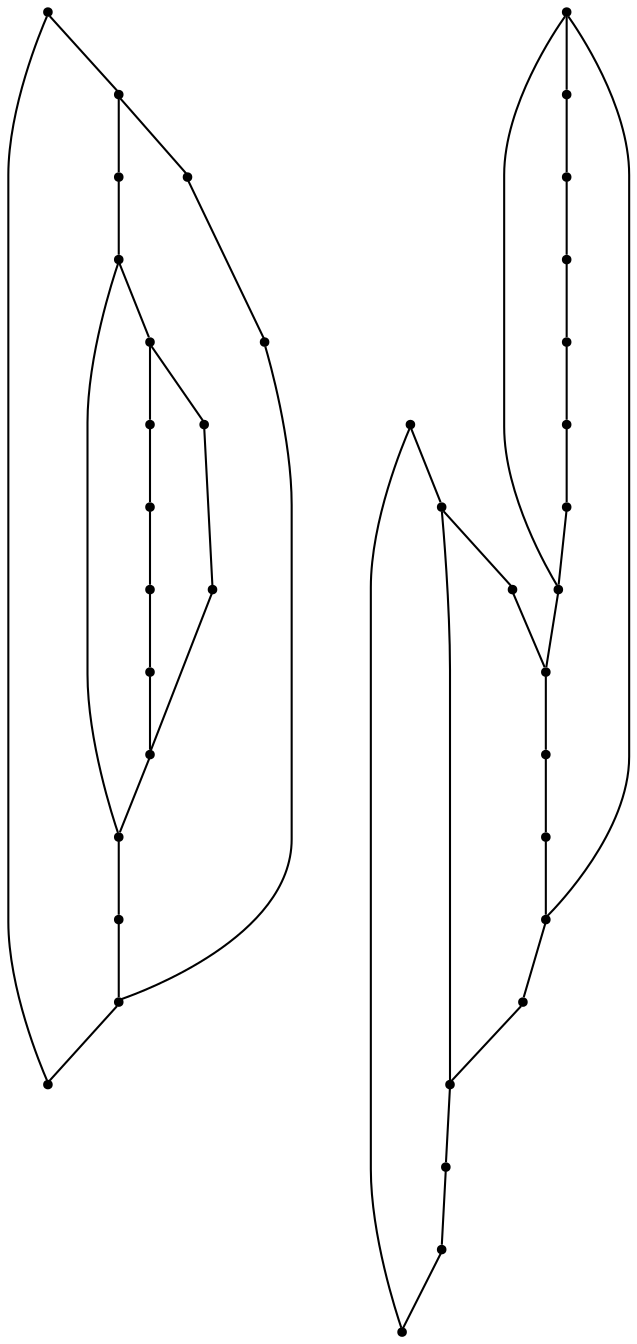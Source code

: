 graph {
  node [shape=point,comment="{\"directed\":false,\"doi\":\"10.1007/978-3-319-73915-1_14\",\"figure\":\"1\"}"]

  v0 [pos="1150.1759805813267,283.38772141027846"]
  v1 [pos="1116.8373362433283,283.3877214102785"]
  v2 [pos="1183.514624919325,283.38772141027846"]
  v3 [pos="1183.514624919325,350.0641929120673"]
  v4 [pos="1150.1759805813267,350.06419291206726"]
  v5 [pos="1050.159999876018,283.38772141027846"]
  v6 [pos="1116.837336243328,300.0568392857257"]
  v7 [pos="1116.8373362433283,333.39507503662"]
  v8 [pos="1116.8373362433283,350.0641929120673"]
  v9 [pos="1016.8213555380198,283.38772141027846"]
  v10 [pos="983.4827112000214,283.38772141027846"]
  v11 [pos="1050.1599998760182,350.0641929120673"]
  v12 [pos="1016.8213555380198,350.06419291206726"]
  v13 [pos="916.8043733151326,283.3877214102785"]
  v14 [pos="983.4827112000215,350.06419291206726"]
  v15 [pos="983.4827112000215,300.0568392857257"]
  v16 [pos="983.4827112000214,333.3950750366201"]
  v17 [pos="916.8043733151326,350.06419291206726"]
  v18 [pos="850.1270846391358,283.38772141027846"]
  v19 [pos="783.4497959631392,283.38772141027846"]
  v20 [pos="850.1270846391358,300.0568392857257"]
  v21 [pos="850.1270846391359,333.3950750366201"]
  v22 [pos="850.127084639136,350.06419291206726"]
  v23 [pos="750.1111516251407,283.3877214102785"]
  v24 [pos="716.7725072871424,283.38772141027846"]
  v25 [pos="783.4497959631392,350.06419291206726"]
  v26 [pos="750.1111516251407,350.06419291206726"]
  v27 [pos="716.7725072871424,333.3950750366201"]
  v28 [pos="716.7725072871424,350.0641929120673"]
  v29 [pos="716.7725072871424,300.0568392857257"]
  v30 [pos="650.0952186111456,283.38772141027846"]
  v31 [pos="650.0952186111456,350.06419291206726"]
  v32 [pos="616.7565742731472,350.06419291206726"]
  v33 [pos="583.4179299351489,350.06419291206726"]
  v34 [pos="616.7565742731472,283.38772141027846"]
  v35 [pos="583.4179299351489,283.38772141027846"]
  v36 [pos="583.4179299351489,300.0568392857257"]
  v37 [pos="583.4179299351489,333.39507503662"]

  v0 -- v1 [id="-1",pos="1150.1759805813267,283.38772141027846 1116.8373362433283,283.3877214102785 1116.8373362433283,283.3877214102785 1116.8373362433283,283.3877214102785"]
  v33 -- v37 [id="-2",pos="583.4179299351489,350.06419291206726 583.4179299351489,333.39507503662 583.4179299351489,333.39507503662 583.4179299351489,333.39507503662"]
  v37 -- v36 [id="-3",pos="583.4179299351489,333.39507503662 583.4179299351489,300.0568392857257 583.4179299351489,300.0568392857257 583.4179299351489,300.0568392857257"]
  v36 -- v35 [id="-4",pos="583.4179299351489,300.0568392857257 583.4179299351489,283.38772141027846 583.4179299351489,283.38772141027846 583.4179299351489,283.38772141027846"]
  v35 -- v34 [id="-5",pos="583.4179299351489,283.38772141027846 616.7565742731472,283.38772141027846 616.7565742731472,283.38772141027846 616.7565742731472,283.38772141027846"]
  v34 -- v30 [id="-6",pos="616.7565742731472,283.38772141027846 650.0952186111456,283.38772141027846 650.0952186111456,283.38772141027846 650.0952186111456,283.38772141027846"]
  v31 -- v28 [id="-9",pos="650.0952186111456,350.06419291206726 716.7725072871424,350.0641929120673 716.7725072871424,350.0641929120673 716.7725072871424,350.0641929120673"]
  v31 -- v32 [id="-10",pos="650.0952186111456,350.06419291206726 616.7565742731472,350.06419291206726 616.7565742731472,350.06419291206726 616.7565742731472,350.06419291206726"]
  v32 -- v33 [id="-11",pos="616.7565742731472,350.06419291206726 583.4179299351489,350.06419291206726 583.4179299351489,350.06419291206726 583.4179299351489,350.06419291206726"]
  v30 -- v24 [id="-12",pos="650.0952186111456,283.38772141027846 716.7725072871424,283.38772141027846 716.7725072871424,283.38772141027846 716.7725072871424,283.38772141027846"]
  v30 -- v31 [id="-13",pos="650.0952186111456,283.38772141027846 650.0952186111456,350.06419291206726 650.0952186111456,350.06419291206726 650.0952186111456,350.06419291206726"]
  v28 -- v26 [id="-14",pos="716.7725072871424,350.0641929120673 750.1111516251407,350.06419291206726 750.1111516251407,350.06419291206726 750.1111516251407,350.06419291206726"]
  v26 -- v25 [id="-15",pos="750.1111516251407,350.06419291206726 783.4497959631392,350.06419291206726 783.4497959631392,350.06419291206726 783.4497959631392,350.06419291206726"]
  v24 -- v29 [id="-16",pos="716.7725072871424,283.38772141027846 716.7725072871424,300.0568392857257 716.7725072871424,300.0568392857257 716.7725072871424,300.0568392857257"]
  v29 -- v27 [id="-17",pos="716.7725072871424,300.0568392857257 716.7725072871424,333.3950750366201 716.7725072871424,333.3950750366201 716.7725072871424,333.3950750366201"]
  v27 -- v28 [id="-18",pos="716.7725072871424,333.3950750366201 716.7725072871424,350.0641929120673 716.7725072871424,350.0641929120673 716.7725072871424,350.0641929120673"]
  v25 -- v19 [id="-21",pos="783.4497959631392,350.06419291206726 783.4497959631392,283.38772141027846 783.4497959631392,283.38772141027846 783.4497959631392,283.38772141027846"]
  v25 -- v22 [id="-22",pos="783.4497959631392,350.06419291206726 850.127084639136,350.06419291206726 850.127084639136,350.06419291206726 850.127084639136,350.06419291206726"]
  v19 -- v23 [id="-23",pos="783.4497959631392,283.38772141027846 750.1111516251407,283.3877214102785 750.1111516251407,283.3877214102785 750.1111516251407,283.3877214102785"]
  v23 -- v24 [id="-24",pos="750.1111516251407,283.3877214102785 716.7725072871424,283.38772141027846 716.7725072871424,283.38772141027846 716.7725072871424,283.38772141027846"]
  v22 -- v21 [id="-25",pos="850.127084639136,350.06419291206726 850.1270846391359,333.3950750366201 850.1270846391359,333.3950750366201 850.1270846391359,333.3950750366201"]
  v21 -- v20 [id="-26",pos="850.1270846391359,333.3950750366201 850.1270846391358,300.0568392857257 850.1270846391358,300.0568392857257 850.1270846391358,300.0568392857257"]
  v20 -- v18 [id="-27",pos="850.1270846391358,300.0568392857257 850.1270846391358,283.38772141027846 850.1270846391358,283.38772141027846 850.1270846391358,283.38772141027846"]
  v18 -- v19 [id="-28",pos="850.1270846391358,283.38772141027846 783.4497959631392,283.38772141027846 783.4497959631392,283.38772141027846 783.4497959631392,283.38772141027846"]
  v2 -- v0 [id="-29",pos="1183.514624919325,283.38772141027846 1150.1759805813267,283.38772141027846 1150.1759805813267,283.38772141027846 1150.1759805813267,283.38772141027846"]
  v17 -- v14 [id="-30",pos="916.8043733151326,350.06419291206726 983.4827112000215,350.06419291206726 983.4827112000215,350.06419291206726 983.4827112000215,350.06419291206726"]
  v17 -- v13 [id="-31",pos="916.8043733151326,350.06419291206726 916.8043733151326,283.3877214102785 916.8043733151326,283.3877214102785 916.8043733151326,283.3877214102785"]
  v14 -- v16 [id="-32",pos="983.4827112000215,350.06419291206726 983.4827112000214,333.3950750366201 983.4827112000214,333.3950750366201 983.4827112000214,333.3950750366201"]
  v16 -- v15 [id="-33",pos="983.4827112000214,333.3950750366201 983.4827112000215,300.0568392857257 983.4827112000215,300.0568392857257 983.4827112000215,300.0568392857257"]
  v15 -- v10 [id="-34",pos="983.4827112000215,300.0568392857257 983.4827112000214,283.38772141027846 983.4827112000214,283.38772141027846 983.4827112000214,283.38772141027846"]
  v14 -- v12 [id="-35",pos="983.4827112000215,350.06419291206726 1016.8213555380198,350.06419291206726 1016.8213555380198,350.06419291206726 1016.8213555380198,350.06419291206726"]
  v12 -- v11 [id="-36",pos="1016.8213555380198,350.06419291206726 1050.1599998760182,350.0641929120673 1050.1599998760182,350.0641929120673 1050.1599998760182,350.0641929120673"]
  v10 -- v13 [id="-37",pos="983.4827112000214,283.38772141027846 916.8043733151326,283.3877214102785 916.8043733151326,283.3877214102785 916.8043733151326,283.3877214102785"]
  v11 -- v5 [id="-40",pos="1050.1599998760182,350.0641929120673 1050.159999876018,283.38772141027846 1050.159999876018,283.38772141027846 1050.159999876018,283.38772141027846"]
  v11 -- v8 [id="-41",pos="1050.1599998760182,350.0641929120673 1116.8373362433283,350.0641929120673 1116.8373362433283,350.0641929120673 1116.8373362433283,350.0641929120673"]
  v5 -- v9 [id="-42",pos="1050.159999876018,283.38772141027846 1016.8213555380198,283.38772141027846 1016.8213555380198,283.38772141027846 1016.8213555380198,283.38772141027846"]
  v9 -- v10 [id="-43",pos="1016.8213555380198,283.38772141027846 983.4827112000214,283.38772141027846 983.4827112000214,283.38772141027846 983.4827112000214,283.38772141027846"]
  v8 -- v4 [id="-44",pos="1116.8373362433283,350.0641929120673 1150.1759805813267,350.06419291206726 1150.1759805813267,350.06419291206726 1150.1759805813267,350.06419291206726"]
  v4 -- v3 [id="-45",pos="1150.1759805813267,350.06419291206726 1183.514624919325,350.0641929120673 1183.514624919325,350.0641929120673 1183.514624919325,350.0641929120673"]
  v8 -- v7 [id="-46",pos="1116.8373362433283,350.0641929120673 1116.8373362433283,333.39507503662 1116.8373362433283,333.39507503662 1116.8373362433283,333.39507503662"]
  v7 -- v6 [id="-47",pos="1116.8373362433283,333.39507503662 1116.837336243328,300.0568392857257 1116.837336243328,300.0568392857257 1116.837336243328,300.0568392857257"]
  v6 -- v1 [id="-48",pos="1116.837336243328,300.0568392857257 1116.8373362433283,283.3877214102785 1116.8373362433283,283.3877214102785 1116.8373362433283,283.3877214102785"]
  v1 -- v5 [id="-49",pos="1116.8373362433283,283.3877214102785 1050.159999876018,283.38772141027846 1050.159999876018,283.38772141027846 1050.159999876018,283.38772141027846"]
  v3 -- v2 [id="-52",pos="1183.514624919325,350.0641929120673 1183.514624919325,283.38772141027846 1183.514624919325,283.38772141027846 1183.514624919325,283.38772141027846"]
}